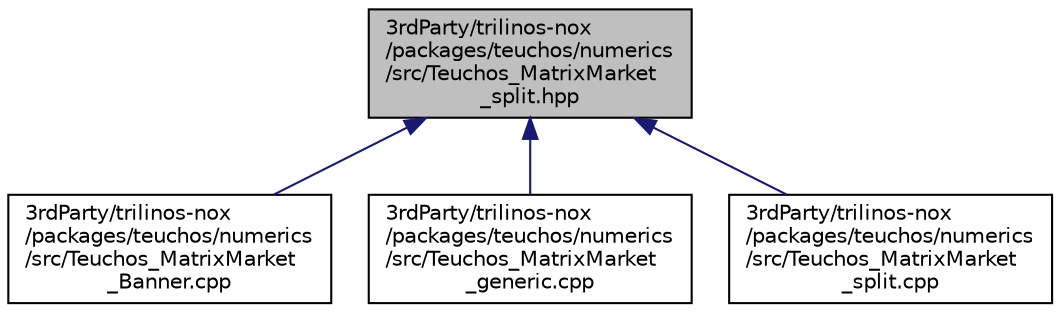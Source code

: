 digraph "3rdParty/trilinos-nox/packages/teuchos/numerics/src/Teuchos_MatrixMarket_split.hpp"
{
  edge [fontname="Helvetica",fontsize="10",labelfontname="Helvetica",labelfontsize="10"];
  node [fontname="Helvetica",fontsize="10",shape=record];
  Node3 [label="3rdParty/trilinos-nox\l/packages/teuchos/numerics\l/src/Teuchos_MatrixMarket\l_split.hpp",height=0.2,width=0.4,color="black", fillcolor="grey75", style="filled", fontcolor="black"];
  Node3 -> Node4 [dir="back",color="midnightblue",fontsize="10",style="solid",fontname="Helvetica"];
  Node4 [label="3rdParty/trilinos-nox\l/packages/teuchos/numerics\l/src/Teuchos_MatrixMarket\l_Banner.cpp",height=0.2,width=0.4,color="black", fillcolor="white", style="filled",URL="$d9/d7b/_teuchos___matrix_market___banner_8cpp.html"];
  Node3 -> Node5 [dir="back",color="midnightblue",fontsize="10",style="solid",fontname="Helvetica"];
  Node5 [label="3rdParty/trilinos-nox\l/packages/teuchos/numerics\l/src/Teuchos_MatrixMarket\l_generic.cpp",height=0.2,width=0.4,color="black", fillcolor="white", style="filled",URL="$df/d89/_teuchos___matrix_market__generic_8cpp.html"];
  Node3 -> Node6 [dir="back",color="midnightblue",fontsize="10",style="solid",fontname="Helvetica"];
  Node6 [label="3rdParty/trilinos-nox\l/packages/teuchos/numerics\l/src/Teuchos_MatrixMarket\l_split.cpp",height=0.2,width=0.4,color="black", fillcolor="white", style="filled",URL="$d4/def/_teuchos___matrix_market__split_8cpp.html"];
}
